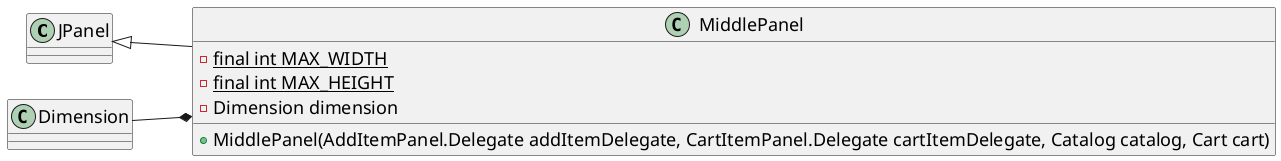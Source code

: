 @startuml package
skinparam defaultFontSize 18
left to right direction

JPanel <|-- MiddlePanel
Dimension --* MiddlePanel

class MiddlePanel {
    - {static} final int MAX_WIDTH
    - {static} final int MAX_HEIGHT
    - Dimension dimension

    + MiddlePanel(AddItemPanel.Delegate addItemDelegate, CartItemPanel.Delegate cartItemDelegate, Catalog catalog, Cart cart)
}

@enduml